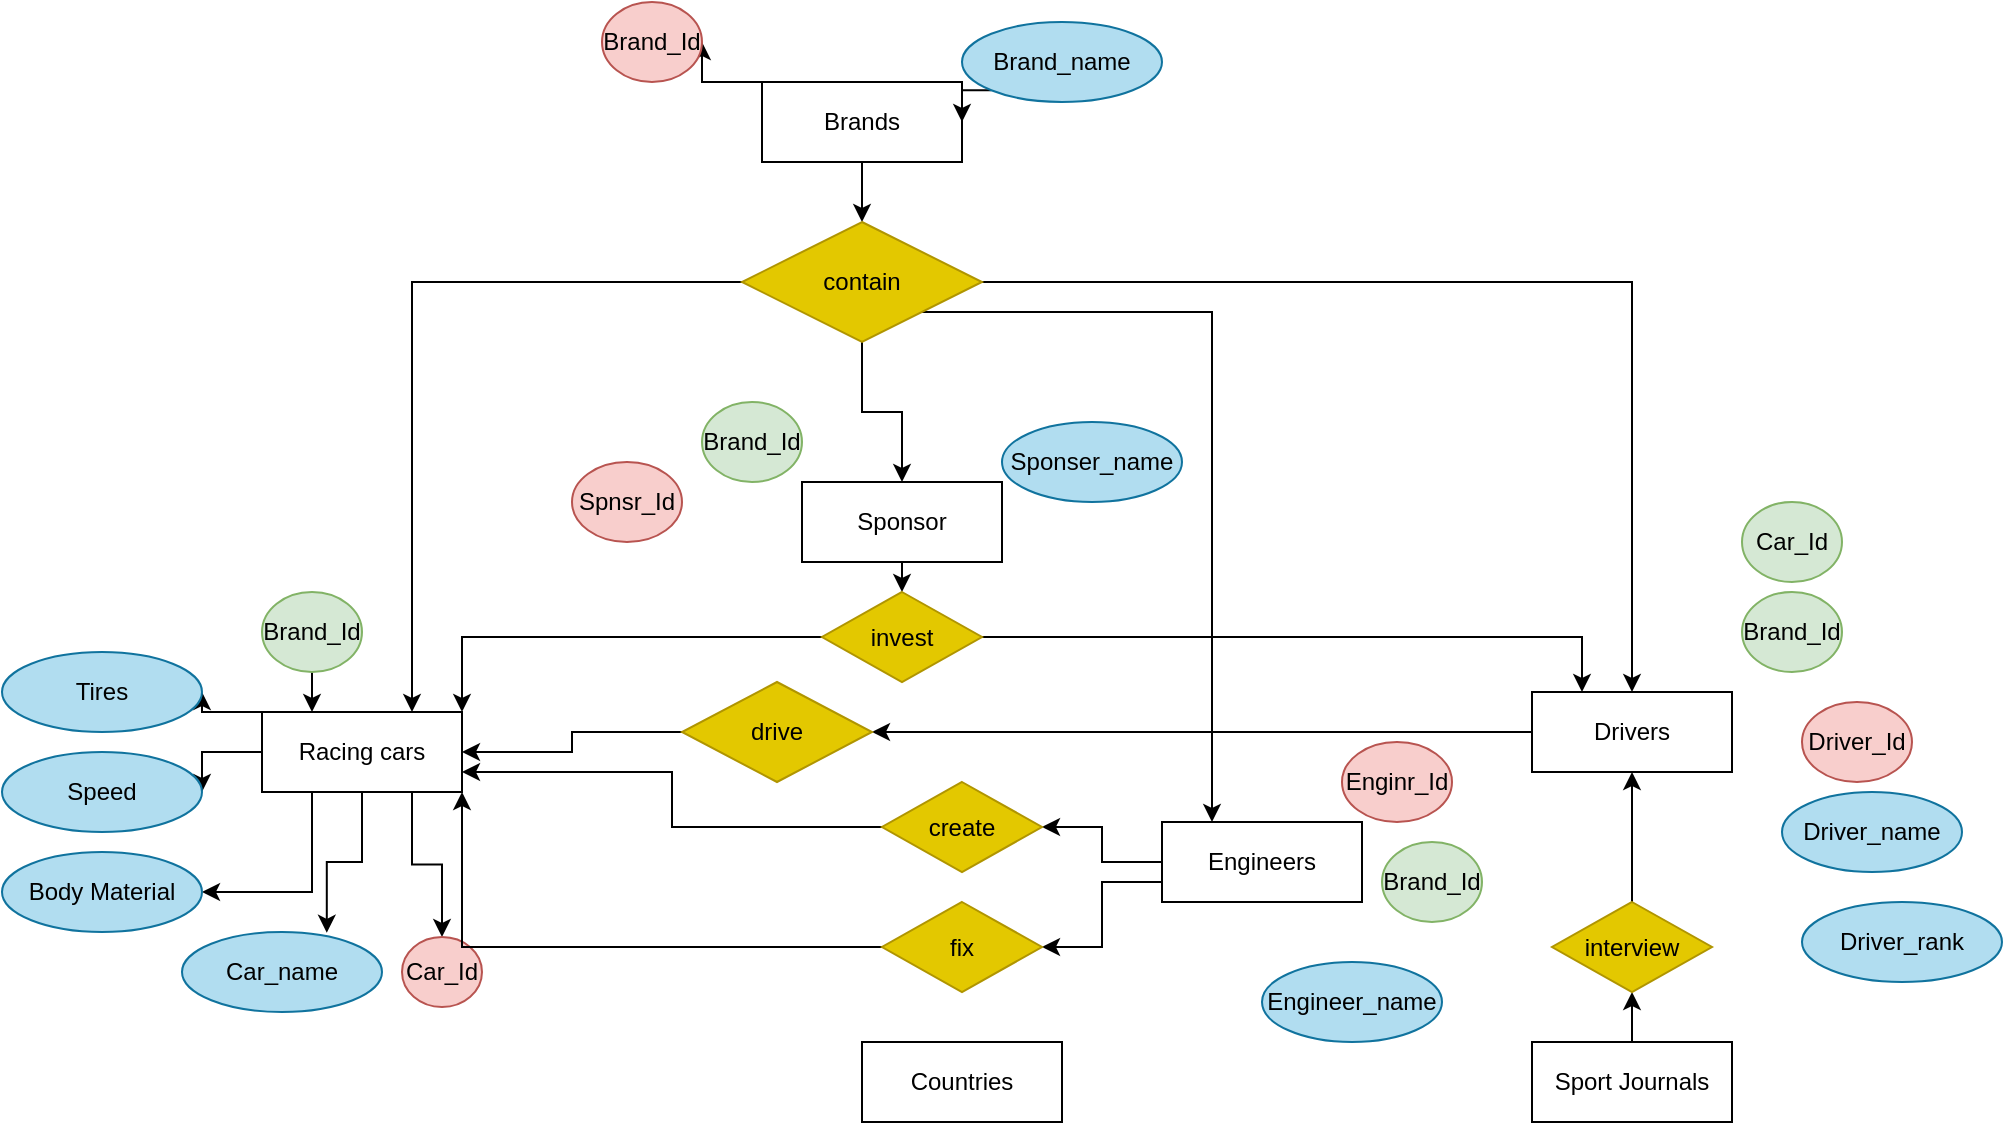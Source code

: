 <mxfile version="15.5.4" type="github">
  <diagram id="-ucUzZEdhBcQn1sxdZIo" name="Page-1">
    <mxGraphModel dx="1038" dy="539" grid="1" gridSize="10" guides="1" tooltips="1" connect="1" arrows="1" fold="1" page="1" pageScale="1" pageWidth="850" pageHeight="1100" math="0" shadow="0">
      <root>
        <mxCell id="0" />
        <mxCell id="1" parent="0" />
        <mxCell id="YZQltTLQVuVwUxD5mWev-17" style="edgeStyle=orthogonalEdgeStyle;rounded=0;orthogonalLoop=1;jettySize=auto;html=1;exitX=0;exitY=0;exitDx=0;exitDy=0;entryX=1;entryY=0.5;entryDx=0;entryDy=0;" edge="1" parent="1" source="YZQltTLQVuVwUxD5mWev-2" target="YZQltTLQVuVwUxD5mWev-16">
          <mxGeometry relative="1" as="geometry" />
        </mxCell>
        <mxCell id="YZQltTLQVuVwUxD5mWev-39" value="" style="edgeStyle=orthogonalEdgeStyle;rounded=0;orthogonalLoop=1;jettySize=auto;html=1;" edge="1" parent="1" source="YZQltTLQVuVwUxD5mWev-2" target="YZQltTLQVuVwUxD5mWev-32">
          <mxGeometry relative="1" as="geometry" />
        </mxCell>
        <mxCell id="YZQltTLQVuVwUxD5mWev-2" value="Brands" style="whiteSpace=wrap;html=1;align=center;" vertex="1" parent="1">
          <mxGeometry x="410" y="40" width="100" height="40" as="geometry" />
        </mxCell>
        <mxCell id="YZQltTLQVuVwUxD5mWev-46" style="edgeStyle=orthogonalEdgeStyle;rounded=0;orthogonalLoop=1;jettySize=auto;html=1;exitX=0;exitY=0.5;exitDx=0;exitDy=0;entryX=1;entryY=0.5;entryDx=0;entryDy=0;" edge="1" parent="1" source="YZQltTLQVuVwUxD5mWev-9" target="YZQltTLQVuVwUxD5mWev-44">
          <mxGeometry relative="1" as="geometry" />
        </mxCell>
        <mxCell id="YZQltTLQVuVwUxD5mWev-9" value="Drivers" style="whiteSpace=wrap;html=1;align=center;" vertex="1" parent="1">
          <mxGeometry x="795" y="345" width="100" height="40" as="geometry" />
        </mxCell>
        <mxCell id="YZQltTLQVuVwUxD5mWev-67" style="edgeStyle=orthogonalEdgeStyle;rounded=0;orthogonalLoop=1;jettySize=auto;html=1;exitX=0;exitY=0.5;exitDx=0;exitDy=0;entryX=1;entryY=0.5;entryDx=0;entryDy=0;" edge="1" parent="1" source="YZQltTLQVuVwUxD5mWev-10" target="YZQltTLQVuVwUxD5mWev-66">
          <mxGeometry relative="1" as="geometry" />
        </mxCell>
        <mxCell id="YZQltTLQVuVwUxD5mWev-68" style="edgeStyle=orthogonalEdgeStyle;rounded=0;orthogonalLoop=1;jettySize=auto;html=1;exitX=0;exitY=0.75;exitDx=0;exitDy=0;entryX=1;entryY=0.5;entryDx=0;entryDy=0;" edge="1" parent="1" source="YZQltTLQVuVwUxD5mWev-10" target="YZQltTLQVuVwUxD5mWev-65">
          <mxGeometry relative="1" as="geometry" />
        </mxCell>
        <mxCell id="YZQltTLQVuVwUxD5mWev-10" value="Engineers" style="whiteSpace=wrap;html=1;align=center;" vertex="1" parent="1">
          <mxGeometry x="610" y="410" width="100" height="40" as="geometry" />
        </mxCell>
        <mxCell id="YZQltTLQVuVwUxD5mWev-11" value="Countries" style="whiteSpace=wrap;html=1;align=center;" vertex="1" parent="1">
          <mxGeometry x="460" y="520" width="100" height="40" as="geometry" />
        </mxCell>
        <mxCell id="YZQltTLQVuVwUxD5mWev-49" style="edgeStyle=orthogonalEdgeStyle;rounded=0;orthogonalLoop=1;jettySize=auto;html=1;exitX=0.5;exitY=1;exitDx=0;exitDy=0;entryX=0.5;entryY=0;entryDx=0;entryDy=0;" edge="1" parent="1" source="YZQltTLQVuVwUxD5mWev-12" target="YZQltTLQVuVwUxD5mWev-48">
          <mxGeometry relative="1" as="geometry" />
        </mxCell>
        <mxCell id="YZQltTLQVuVwUxD5mWev-12" value="Sponsor" style="whiteSpace=wrap;html=1;align=center;" vertex="1" parent="1">
          <mxGeometry x="430" y="240" width="100" height="40" as="geometry" />
        </mxCell>
        <mxCell id="YZQltTLQVuVwUxD5mWev-13" style="edgeStyle=orthogonalEdgeStyle;rounded=0;orthogonalLoop=1;jettySize=auto;html=1;exitX=0.5;exitY=1;exitDx=0;exitDy=0;" edge="1" parent="1" source="YZQltTLQVuVwUxD5mWev-12" target="YZQltTLQVuVwUxD5mWev-12">
          <mxGeometry relative="1" as="geometry" />
        </mxCell>
        <mxCell id="YZQltTLQVuVwUxD5mWev-23" style="edgeStyle=orthogonalEdgeStyle;rounded=0;orthogonalLoop=1;jettySize=auto;html=1;exitX=0;exitY=0;exitDx=0;exitDy=0;entryX=1;entryY=0.5;entryDx=0;entryDy=0;" edge="1" parent="1" source="YZQltTLQVuVwUxD5mWev-14" target="YZQltTLQVuVwUxD5mWev-19">
          <mxGeometry relative="1" as="geometry" />
        </mxCell>
        <mxCell id="YZQltTLQVuVwUxD5mWev-24" style="edgeStyle=orthogonalEdgeStyle;rounded=0;orthogonalLoop=1;jettySize=auto;html=1;exitX=0;exitY=0.5;exitDx=0;exitDy=0;entryX=1;entryY=0.5;entryDx=0;entryDy=0;" edge="1" parent="1" source="YZQltTLQVuVwUxD5mWev-14" target="YZQltTLQVuVwUxD5mWev-20">
          <mxGeometry relative="1" as="geometry" />
        </mxCell>
        <mxCell id="YZQltTLQVuVwUxD5mWev-25" style="edgeStyle=orthogonalEdgeStyle;rounded=0;orthogonalLoop=1;jettySize=auto;html=1;exitX=0.25;exitY=1;exitDx=0;exitDy=0;entryX=1;entryY=0.5;entryDx=0;entryDy=0;" edge="1" parent="1" source="YZQltTLQVuVwUxD5mWev-14" target="YZQltTLQVuVwUxD5mWev-22">
          <mxGeometry relative="1" as="geometry" />
        </mxCell>
        <mxCell id="YZQltTLQVuVwUxD5mWev-59" style="edgeStyle=orthogonalEdgeStyle;rounded=0;orthogonalLoop=1;jettySize=auto;html=1;exitX=0.5;exitY=1;exitDx=0;exitDy=0;entryX=0.724;entryY=0.01;entryDx=0;entryDy=0;entryPerimeter=0;" edge="1" parent="1" source="YZQltTLQVuVwUxD5mWev-14" target="YZQltTLQVuVwUxD5mWev-57">
          <mxGeometry relative="1" as="geometry" />
        </mxCell>
        <mxCell id="YZQltTLQVuVwUxD5mWev-60" style="edgeStyle=orthogonalEdgeStyle;rounded=0;orthogonalLoop=1;jettySize=auto;html=1;exitX=0.75;exitY=1;exitDx=0;exitDy=0;entryX=0.5;entryY=0;entryDx=0;entryDy=0;" edge="1" parent="1" source="YZQltTLQVuVwUxD5mWev-14" target="YZQltTLQVuVwUxD5mWev-58">
          <mxGeometry relative="1" as="geometry" />
        </mxCell>
        <mxCell id="YZQltTLQVuVwUxD5mWev-14" value="Racing cars" style="whiteSpace=wrap;html=1;align=center;" vertex="1" parent="1">
          <mxGeometry x="160" y="355" width="100" height="40" as="geometry" />
        </mxCell>
        <mxCell id="YZQltTLQVuVwUxD5mWev-54" style="edgeStyle=orthogonalEdgeStyle;rounded=0;orthogonalLoop=1;jettySize=auto;html=1;exitX=0.5;exitY=0;exitDx=0;exitDy=0;entryX=0.5;entryY=1;entryDx=0;entryDy=0;" edge="1" parent="1" source="YZQltTLQVuVwUxD5mWev-15" target="YZQltTLQVuVwUxD5mWev-53">
          <mxGeometry relative="1" as="geometry" />
        </mxCell>
        <mxCell id="YZQltTLQVuVwUxD5mWev-15" value="Sport Journals" style="whiteSpace=wrap;html=1;align=center;" vertex="1" parent="1">
          <mxGeometry x="795" y="520" width="100" height="40" as="geometry" />
        </mxCell>
        <mxCell id="YZQltTLQVuVwUxD5mWev-16" value="Brand_Id" style="ellipse;whiteSpace=wrap;html=1;align=center;fillColor=#f8cecc;strokeColor=#b85450;" vertex="1" parent="1">
          <mxGeometry x="330" width="50" height="40" as="geometry" />
        </mxCell>
        <mxCell id="YZQltTLQVuVwUxD5mWev-31" style="edgeStyle=orthogonalEdgeStyle;rounded=0;orthogonalLoop=1;jettySize=auto;html=1;exitX=0.5;exitY=1;exitDx=0;exitDy=0;entryX=0.25;entryY=0;entryDx=0;entryDy=0;" edge="1" parent="1" source="YZQltTLQVuVwUxD5mWev-18" target="YZQltTLQVuVwUxD5mWev-14">
          <mxGeometry relative="1" as="geometry" />
        </mxCell>
        <mxCell id="YZQltTLQVuVwUxD5mWev-18" value="Brand_Id" style="ellipse;whiteSpace=wrap;html=1;align=center;fillColor=#d5e8d4;strokeColor=#82b366;" vertex="1" parent="1">
          <mxGeometry x="160" y="295" width="50" height="40" as="geometry" />
        </mxCell>
        <mxCell id="YZQltTLQVuVwUxD5mWev-19" value="Tires" style="ellipse;whiteSpace=wrap;html=1;align=center;fillColor=#b1ddf0;strokeColor=#10739e;" vertex="1" parent="1">
          <mxGeometry x="30" y="325" width="100" height="40" as="geometry" />
        </mxCell>
        <mxCell id="YZQltTLQVuVwUxD5mWev-20" value="Speed" style="ellipse;whiteSpace=wrap;html=1;align=center;fillColor=#b1ddf0;strokeColor=#10739e;" vertex="1" parent="1">
          <mxGeometry x="30" y="375" width="100" height="40" as="geometry" />
        </mxCell>
        <mxCell id="YZQltTLQVuVwUxD5mWev-22" value="Body Material" style="ellipse;whiteSpace=wrap;html=1;align=center;fillColor=#b1ddf0;strokeColor=#10739e;" vertex="1" parent="1">
          <mxGeometry x="30" y="425" width="100" height="40" as="geometry" />
        </mxCell>
        <mxCell id="YZQltTLQVuVwUxD5mWev-33" style="edgeStyle=orthogonalEdgeStyle;rounded=0;orthogonalLoop=1;jettySize=auto;html=1;exitX=0;exitY=0.5;exitDx=0;exitDy=0;entryX=0.75;entryY=0;entryDx=0;entryDy=0;" edge="1" parent="1" source="YZQltTLQVuVwUxD5mWev-32" target="YZQltTLQVuVwUxD5mWev-14">
          <mxGeometry relative="1" as="geometry" />
        </mxCell>
        <mxCell id="YZQltTLQVuVwUxD5mWev-36" style="edgeStyle=orthogonalEdgeStyle;rounded=0;orthogonalLoop=1;jettySize=auto;html=1;exitX=1;exitY=0.5;exitDx=0;exitDy=0;entryX=0.5;entryY=0;entryDx=0;entryDy=0;" edge="1" parent="1" source="YZQltTLQVuVwUxD5mWev-32" target="YZQltTLQVuVwUxD5mWev-9">
          <mxGeometry relative="1" as="geometry" />
        </mxCell>
        <mxCell id="YZQltTLQVuVwUxD5mWev-38" style="edgeStyle=orthogonalEdgeStyle;rounded=0;orthogonalLoop=1;jettySize=auto;html=1;exitX=1;exitY=1;exitDx=0;exitDy=0;entryX=0.25;entryY=0;entryDx=0;entryDy=0;" edge="1" parent="1" source="YZQltTLQVuVwUxD5mWev-32" target="YZQltTLQVuVwUxD5mWev-10">
          <mxGeometry relative="1" as="geometry" />
        </mxCell>
        <mxCell id="YZQltTLQVuVwUxD5mWev-40" value="" style="edgeStyle=orthogonalEdgeStyle;rounded=0;orthogonalLoop=1;jettySize=auto;html=1;" edge="1" parent="1" source="YZQltTLQVuVwUxD5mWev-32" target="YZQltTLQVuVwUxD5mWev-12">
          <mxGeometry relative="1" as="geometry" />
        </mxCell>
        <mxCell id="YZQltTLQVuVwUxD5mWev-32" value="contain" style="shape=rhombus;perimeter=rhombusPerimeter;whiteSpace=wrap;html=1;align=center;fillColor=#e3c800;fontColor=#000000;strokeColor=#B09500;" vertex="1" parent="1">
          <mxGeometry x="400" y="110" width="120" height="60" as="geometry" />
        </mxCell>
        <mxCell id="YZQltTLQVuVwUxD5mWev-41" value="Brand_Id" style="ellipse;whiteSpace=wrap;html=1;align=center;fillColor=#d5e8d4;strokeColor=#82b366;" vertex="1" parent="1">
          <mxGeometry x="900" y="295" width="50" height="40" as="geometry" />
        </mxCell>
        <mxCell id="YZQltTLQVuVwUxD5mWev-42" value="Brand_Id" style="ellipse;whiteSpace=wrap;html=1;align=center;fillColor=#d5e8d4;strokeColor=#82b366;" vertex="1" parent="1">
          <mxGeometry x="720" y="420" width="50" height="40" as="geometry" />
        </mxCell>
        <mxCell id="YZQltTLQVuVwUxD5mWev-43" value="Brand_Id" style="ellipse;whiteSpace=wrap;html=1;align=center;fillColor=#d5e8d4;strokeColor=#82b366;" vertex="1" parent="1">
          <mxGeometry x="380" y="200" width="50" height="40" as="geometry" />
        </mxCell>
        <mxCell id="YZQltTLQVuVwUxD5mWev-47" style="edgeStyle=orthogonalEdgeStyle;rounded=0;orthogonalLoop=1;jettySize=auto;html=1;exitX=0;exitY=0.5;exitDx=0;exitDy=0;entryX=1;entryY=0.5;entryDx=0;entryDy=0;" edge="1" parent="1" source="YZQltTLQVuVwUxD5mWev-44" target="YZQltTLQVuVwUxD5mWev-14">
          <mxGeometry relative="1" as="geometry" />
        </mxCell>
        <mxCell id="YZQltTLQVuVwUxD5mWev-44" value="drive" style="shape=rhombus;perimeter=rhombusPerimeter;whiteSpace=wrap;html=1;align=center;fillColor=#e3c800;fontColor=#000000;strokeColor=#B09500;" vertex="1" parent="1">
          <mxGeometry x="370" y="340" width="95" height="50" as="geometry" />
        </mxCell>
        <mxCell id="YZQltTLQVuVwUxD5mWev-50" style="edgeStyle=orthogonalEdgeStyle;rounded=0;orthogonalLoop=1;jettySize=auto;html=1;exitX=0;exitY=0.5;exitDx=0;exitDy=0;entryX=1;entryY=0;entryDx=0;entryDy=0;" edge="1" parent="1" source="YZQltTLQVuVwUxD5mWev-48" target="YZQltTLQVuVwUxD5mWev-14">
          <mxGeometry relative="1" as="geometry" />
        </mxCell>
        <mxCell id="YZQltTLQVuVwUxD5mWev-51" style="edgeStyle=orthogonalEdgeStyle;rounded=0;orthogonalLoop=1;jettySize=auto;html=1;exitX=1;exitY=0.5;exitDx=0;exitDy=0;entryX=0.25;entryY=0;entryDx=0;entryDy=0;" edge="1" parent="1" source="YZQltTLQVuVwUxD5mWev-48" target="YZQltTLQVuVwUxD5mWev-9">
          <mxGeometry relative="1" as="geometry" />
        </mxCell>
        <mxCell id="YZQltTLQVuVwUxD5mWev-48" value="invest" style="shape=rhombus;perimeter=rhombusPerimeter;whiteSpace=wrap;html=1;align=center;fillColor=#e3c800;fontColor=#000000;strokeColor=#B09500;" vertex="1" parent="1">
          <mxGeometry x="440" y="295" width="80" height="45" as="geometry" />
        </mxCell>
        <mxCell id="YZQltTLQVuVwUxD5mWev-55" value="" style="edgeStyle=orthogonalEdgeStyle;rounded=0;orthogonalLoop=1;jettySize=auto;html=1;" edge="1" parent="1" source="YZQltTLQVuVwUxD5mWev-53" target="YZQltTLQVuVwUxD5mWev-9">
          <mxGeometry relative="1" as="geometry" />
        </mxCell>
        <mxCell id="YZQltTLQVuVwUxD5mWev-53" value="interview" style="shape=rhombus;perimeter=rhombusPerimeter;whiteSpace=wrap;html=1;align=center;fillColor=#e3c800;fontColor=#000000;strokeColor=#B09500;" vertex="1" parent="1">
          <mxGeometry x="805" y="450" width="80" height="45" as="geometry" />
        </mxCell>
        <mxCell id="YZQltTLQVuVwUxD5mWev-61" style="edgeStyle=orthogonalEdgeStyle;rounded=0;orthogonalLoop=1;jettySize=auto;html=1;exitX=0;exitY=1;exitDx=0;exitDy=0;entryX=1;entryY=0.5;entryDx=0;entryDy=0;" edge="1" parent="1" source="YZQltTLQVuVwUxD5mWev-56" target="YZQltTLQVuVwUxD5mWev-2">
          <mxGeometry relative="1" as="geometry" />
        </mxCell>
        <mxCell id="YZQltTLQVuVwUxD5mWev-56" value="Brand_name" style="ellipse;whiteSpace=wrap;html=1;align=center;fillColor=#b1ddf0;strokeColor=#10739e;" vertex="1" parent="1">
          <mxGeometry x="510" y="10" width="100" height="40" as="geometry" />
        </mxCell>
        <mxCell id="YZQltTLQVuVwUxD5mWev-57" value="Car_name" style="ellipse;whiteSpace=wrap;html=1;align=center;fillColor=#b1ddf0;strokeColor=#10739e;" vertex="1" parent="1">
          <mxGeometry x="120" y="465" width="100" height="40" as="geometry" />
        </mxCell>
        <mxCell id="YZQltTLQVuVwUxD5mWev-58" value="Car_Id" style="ellipse;whiteSpace=wrap;html=1;align=center;fillColor=#f8cecc;strokeColor=#b85450;" vertex="1" parent="1">
          <mxGeometry x="230" y="467.5" width="40" height="35" as="geometry" />
        </mxCell>
        <mxCell id="YZQltTLQVuVwUxD5mWev-62" value="Driver_Id" style="ellipse;whiteSpace=wrap;html=1;align=center;fillColor=#f8cecc;strokeColor=#b85450;" vertex="1" parent="1">
          <mxGeometry x="930" y="350" width="55" height="40" as="geometry" />
        </mxCell>
        <mxCell id="YZQltTLQVuVwUxD5mWev-63" value="Spnsr_Id" style="ellipse;whiteSpace=wrap;html=1;align=center;fillColor=#f8cecc;strokeColor=#b85450;" vertex="1" parent="1">
          <mxGeometry x="315" y="230" width="55" height="40" as="geometry" />
        </mxCell>
        <mxCell id="YZQltTLQVuVwUxD5mWev-64" value="Enginr_Id" style="ellipse;whiteSpace=wrap;html=1;align=center;fillColor=#f8cecc;strokeColor=#b85450;" vertex="1" parent="1">
          <mxGeometry x="700" y="370" width="55" height="40" as="geometry" />
        </mxCell>
        <mxCell id="YZQltTLQVuVwUxD5mWev-70" style="edgeStyle=orthogonalEdgeStyle;rounded=0;orthogonalLoop=1;jettySize=auto;html=1;exitX=0;exitY=0.5;exitDx=0;exitDy=0;entryX=1;entryY=1;entryDx=0;entryDy=0;" edge="1" parent="1" source="YZQltTLQVuVwUxD5mWev-65" target="YZQltTLQVuVwUxD5mWev-14">
          <mxGeometry relative="1" as="geometry" />
        </mxCell>
        <mxCell id="YZQltTLQVuVwUxD5mWev-65" value="fix" style="shape=rhombus;perimeter=rhombusPerimeter;whiteSpace=wrap;html=1;align=center;fillColor=#e3c800;fontColor=#000000;strokeColor=#B09500;" vertex="1" parent="1">
          <mxGeometry x="470" y="450" width="80" height="45" as="geometry" />
        </mxCell>
        <mxCell id="YZQltTLQVuVwUxD5mWev-69" style="edgeStyle=orthogonalEdgeStyle;rounded=0;orthogonalLoop=1;jettySize=auto;html=1;exitX=0;exitY=0.5;exitDx=0;exitDy=0;entryX=1;entryY=0.75;entryDx=0;entryDy=0;" edge="1" parent="1" source="YZQltTLQVuVwUxD5mWev-66" target="YZQltTLQVuVwUxD5mWev-14">
          <mxGeometry relative="1" as="geometry" />
        </mxCell>
        <mxCell id="YZQltTLQVuVwUxD5mWev-66" value="create" style="shape=rhombus;perimeter=rhombusPerimeter;whiteSpace=wrap;html=1;align=center;fillColor=#e3c800;fontColor=#000000;strokeColor=#B09500;" vertex="1" parent="1">
          <mxGeometry x="470" y="390" width="80" height="45" as="geometry" />
        </mxCell>
        <mxCell id="YZQltTLQVuVwUxD5mWev-72" value="Sponser_name" style="ellipse;whiteSpace=wrap;html=1;align=center;fillColor=#b1ddf0;strokeColor=#10739e;" vertex="1" parent="1">
          <mxGeometry x="530" y="210" width="90" height="40" as="geometry" />
        </mxCell>
        <mxCell id="YZQltTLQVuVwUxD5mWev-73" value="Driver_name" style="ellipse;whiteSpace=wrap;html=1;align=center;fillColor=#b1ddf0;strokeColor=#10739e;" vertex="1" parent="1">
          <mxGeometry x="920" y="395" width="90" height="40" as="geometry" />
        </mxCell>
        <mxCell id="YZQltTLQVuVwUxD5mWev-74" value="Car_Id" style="ellipse;whiteSpace=wrap;html=1;align=center;fillColor=#d5e8d4;strokeColor=#82b366;" vertex="1" parent="1">
          <mxGeometry x="900" y="250" width="50" height="40" as="geometry" />
        </mxCell>
        <mxCell id="YZQltTLQVuVwUxD5mWev-76" value="Driver_rank" style="ellipse;whiteSpace=wrap;html=1;align=center;fillColor=#b1ddf0;strokeColor=#10739e;" vertex="1" parent="1">
          <mxGeometry x="930" y="450" width="100" height="40" as="geometry" />
        </mxCell>
        <mxCell id="YZQltTLQVuVwUxD5mWev-77" value="Engineer_name" style="ellipse;whiteSpace=wrap;html=1;align=center;fillColor=#b1ddf0;strokeColor=#10739e;" vertex="1" parent="1">
          <mxGeometry x="660" y="480" width="90" height="40" as="geometry" />
        </mxCell>
      </root>
    </mxGraphModel>
  </diagram>
</mxfile>
